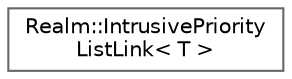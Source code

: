 digraph "Graphical Class Hierarchy"
{
 // LATEX_PDF_SIZE
  bgcolor="transparent";
  edge [fontname=Helvetica,fontsize=10,labelfontname=Helvetica,labelfontsize=10];
  node [fontname=Helvetica,fontsize=10,shape=box,height=0.2,width=0.4];
  rankdir="LR";
  Node0 [id="Node000000",label="Realm::IntrusivePriority\lListLink\< T \>",height=0.2,width=0.4,color="grey40", fillcolor="white", style="filled",URL="$structRealm_1_1IntrusivePriorityListLink.html",tooltip=" "];
}
